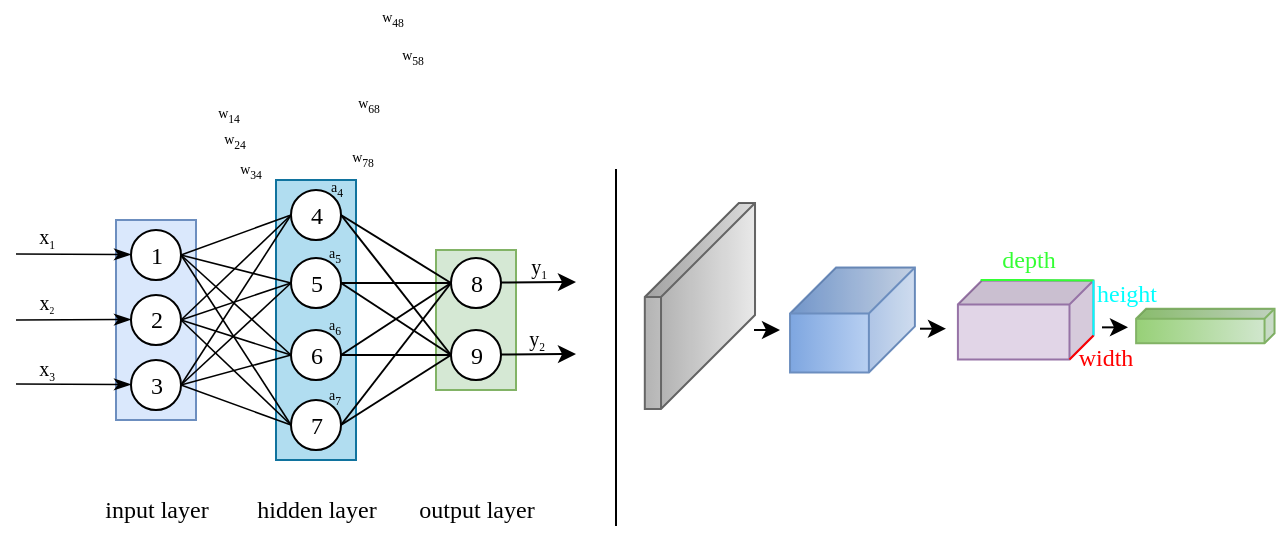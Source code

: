 <mxfile version="26.0.16">
  <diagram name="第 1 页" id="HcRTTimAbUEUHV0r35dK">
    <mxGraphModel dx="444" dy="1462" grid="1" gridSize="10" guides="1" tooltips="1" connect="1" arrows="1" fold="1" page="1" pageScale="1" pageWidth="827" pageHeight="1169" math="0" shadow="0">
      <root>
        <mxCell id="0" />
        <mxCell id="1" parent="0" />
        <mxCell id="nZi-JbzOEyZhrvatA6-u-1" value="" style="rounded=0;whiteSpace=wrap;html=1;fillColor=#dae8fc;strokeColor=#6c8ebf;fontFamily=Times New Roman;" parent="1" vertex="1">
          <mxGeometry x="120" y="40" width="40" height="100" as="geometry" />
        </mxCell>
        <mxCell id="nZi-JbzOEyZhrvatA6-u-2" value="" style="rounded=0;whiteSpace=wrap;html=1;fillColor=#b1ddf0;strokeColor=#10739e;fontFamily=Times New Roman;" parent="1" vertex="1">
          <mxGeometry x="200" y="20" width="40" height="140" as="geometry" />
        </mxCell>
        <mxCell id="nZi-JbzOEyZhrvatA6-u-3" value="" style="rounded=0;whiteSpace=wrap;html=1;fillColor=#d5e8d4;strokeColor=#82b366;fontFamily=Times New Roman;" parent="1" vertex="1">
          <mxGeometry x="280" y="55" width="40" height="70" as="geometry" />
        </mxCell>
        <mxCell id="nZi-JbzOEyZhrvatA6-u-18" style="rounded=0;orthogonalLoop=1;jettySize=auto;html=1;exitX=1;exitY=0.5;exitDx=0;exitDy=0;entryX=0;entryY=0.5;entryDx=0;entryDy=0;fontFamily=Times New Roman;endArrow=none;endFill=1;strokeWidth=0.8;startFill=0;" parent="1" source="nZi-JbzOEyZhrvatA6-u-4" target="nZi-JbzOEyZhrvatA6-u-7" edge="1">
          <mxGeometry relative="1" as="geometry" />
        </mxCell>
        <mxCell id="nZi-JbzOEyZhrvatA6-u-4" value="1" style="ellipse;whiteSpace=wrap;html=1;aspect=fixed;fontFamily=Times New Roman;" parent="1" vertex="1">
          <mxGeometry x="127.5" y="45" width="25" height="25" as="geometry" />
        </mxCell>
        <mxCell id="nZi-JbzOEyZhrvatA6-u-5" value="2" style="ellipse;whiteSpace=wrap;html=1;aspect=fixed;fontFamily=Times New Roman;" parent="1" vertex="1">
          <mxGeometry x="127.5" y="77.5" width="25" height="25" as="geometry" />
        </mxCell>
        <mxCell id="nZi-JbzOEyZhrvatA6-u-6" value="3" style="ellipse;whiteSpace=wrap;html=1;aspect=fixed;fontFamily=Times New Roman;" parent="1" vertex="1">
          <mxGeometry x="127.5" y="110" width="25" height="25" as="geometry" />
        </mxCell>
        <mxCell id="nZi-JbzOEyZhrvatA6-u-7" value="4" style="ellipse;whiteSpace=wrap;html=1;aspect=fixed;fontFamily=Times New Roman;" parent="1" vertex="1">
          <mxGeometry x="207.5" y="25" width="25" height="25" as="geometry" />
        </mxCell>
        <mxCell id="nZi-JbzOEyZhrvatA6-u-8" value="7" style="ellipse;whiteSpace=wrap;html=1;aspect=fixed;fontFamily=Times New Roman;" parent="1" vertex="1">
          <mxGeometry x="207.5" y="130" width="25" height="25" as="geometry" />
        </mxCell>
        <mxCell id="nZi-JbzOEyZhrvatA6-u-9" value="5" style="ellipse;whiteSpace=wrap;html=1;aspect=fixed;fontFamily=Times New Roman;" parent="1" vertex="1">
          <mxGeometry x="207.5" y="59" width="25" height="25" as="geometry" />
        </mxCell>
        <mxCell id="nZi-JbzOEyZhrvatA6-u-10" value="6" style="ellipse;whiteSpace=wrap;html=1;aspect=fixed;fontFamily=Times New Roman;" parent="1" vertex="1">
          <mxGeometry x="207.5" y="95" width="25" height="25" as="geometry" />
        </mxCell>
        <mxCell id="nZi-JbzOEyZhrvatA6-u-13" value="9" style="ellipse;whiteSpace=wrap;html=1;aspect=fixed;fontFamily=Times New Roman;" parent="1" vertex="1">
          <mxGeometry x="287.5" y="95" width="25" height="25" as="geometry" />
        </mxCell>
        <mxCell id="nZi-JbzOEyZhrvatA6-u-14" value="8" style="ellipse;whiteSpace=wrap;html=1;aspect=fixed;fontFamily=Times New Roman;" parent="1" vertex="1">
          <mxGeometry x="287.5" y="59" width="25" height="25" as="geometry" />
        </mxCell>
        <mxCell id="nZi-JbzOEyZhrvatA6-u-15" value="" style="endArrow=classicThin;html=1;rounded=0;fontFamily=Times New Roman;strokeWidth=0.8;endFill=1;" parent="1" edge="1">
          <mxGeometry width="50" height="50" relative="1" as="geometry">
            <mxPoint x="70" y="57" as="sourcePoint" />
            <mxPoint x="127.5" y="57.25" as="targetPoint" />
          </mxGeometry>
        </mxCell>
        <mxCell id="nZi-JbzOEyZhrvatA6-u-16" value="" style="endArrow=classicThin;html=1;rounded=0;fontFamily=Times New Roman;strokeWidth=0.8;endFill=1;" parent="1" edge="1">
          <mxGeometry width="50" height="50" relative="1" as="geometry">
            <mxPoint x="70" y="122" as="sourcePoint" />
            <mxPoint x="127.5" y="122.25" as="targetPoint" />
          </mxGeometry>
        </mxCell>
        <mxCell id="nZi-JbzOEyZhrvatA6-u-17" value="" style="endArrow=classicThin;html=1;rounded=0;fontFamily=Times New Roman;strokeWidth=0.8;endFill=1;" parent="1" edge="1">
          <mxGeometry width="50" height="50" relative="1" as="geometry">
            <mxPoint x="70" y="90" as="sourcePoint" />
            <mxPoint x="127.5" y="89.75" as="targetPoint" />
          </mxGeometry>
        </mxCell>
        <mxCell id="nZi-JbzOEyZhrvatA6-u-20" style="rounded=0;orthogonalLoop=1;jettySize=auto;html=1;exitX=1;exitY=0.5;exitDx=0;exitDy=0;entryX=0;entryY=0.5;entryDx=0;entryDy=0;fontFamily=Times New Roman;endArrow=none;endFill=1;strokeWidth=0.8;startFill=0;" parent="1" source="nZi-JbzOEyZhrvatA6-u-4" target="nZi-JbzOEyZhrvatA6-u-8" edge="1">
          <mxGeometry relative="1" as="geometry">
            <mxPoint x="163" y="68" as="sourcePoint" />
            <mxPoint x="218" y="48" as="targetPoint" />
          </mxGeometry>
        </mxCell>
        <mxCell id="nZi-JbzOEyZhrvatA6-u-21" style="rounded=0;orthogonalLoop=1;jettySize=auto;html=1;exitX=1;exitY=0.5;exitDx=0;exitDy=0;entryX=0;entryY=0.5;entryDx=0;entryDy=0;fontFamily=Times New Roman;endArrow=none;endFill=1;strokeWidth=0.8;startFill=0;" parent="1" source="nZi-JbzOEyZhrvatA6-u-4" target="nZi-JbzOEyZhrvatA6-u-10" edge="1">
          <mxGeometry relative="1" as="geometry">
            <mxPoint x="173" y="78" as="sourcePoint" />
            <mxPoint x="228" y="58" as="targetPoint" />
          </mxGeometry>
        </mxCell>
        <mxCell id="nZi-JbzOEyZhrvatA6-u-22" style="rounded=0;orthogonalLoop=1;jettySize=auto;html=1;exitX=1;exitY=0.5;exitDx=0;exitDy=0;entryX=0;entryY=0.5;entryDx=0;entryDy=0;fontFamily=Times New Roman;endArrow=none;endFill=1;strokeWidth=0.8;startFill=0;" parent="1" source="nZi-JbzOEyZhrvatA6-u-4" target="nZi-JbzOEyZhrvatA6-u-9" edge="1">
          <mxGeometry relative="1" as="geometry">
            <mxPoint x="183" y="88" as="sourcePoint" />
            <mxPoint x="238" y="68" as="targetPoint" />
          </mxGeometry>
        </mxCell>
        <mxCell id="nZi-JbzOEyZhrvatA6-u-23" style="rounded=0;orthogonalLoop=1;jettySize=auto;html=1;exitX=1;exitY=0.5;exitDx=0;exitDy=0;entryX=0;entryY=0.5;entryDx=0;entryDy=0;fontFamily=Times New Roman;endArrow=none;endFill=1;strokeWidth=0.8;startFill=0;" parent="1" source="nZi-JbzOEyZhrvatA6-u-5" target="nZi-JbzOEyZhrvatA6-u-8" edge="1">
          <mxGeometry relative="1" as="geometry">
            <mxPoint x="40" y="25" as="sourcePoint" />
            <mxPoint x="95" y="5" as="targetPoint" />
          </mxGeometry>
        </mxCell>
        <mxCell id="nZi-JbzOEyZhrvatA6-u-24" style="rounded=0;orthogonalLoop=1;jettySize=auto;html=1;exitX=1;exitY=0.5;exitDx=0;exitDy=0;entryX=0;entryY=0.5;entryDx=0;entryDy=0;fontFamily=Times New Roman;endArrow=none;endFill=1;strokeWidth=0.8;startFill=0;" parent="1" source="nZi-JbzOEyZhrvatA6-u-5" target="nZi-JbzOEyZhrvatA6-u-10" edge="1">
          <mxGeometry relative="1" as="geometry">
            <mxPoint x="50" y="35" as="sourcePoint" />
            <mxPoint x="105" y="15" as="targetPoint" />
          </mxGeometry>
        </mxCell>
        <mxCell id="nZi-JbzOEyZhrvatA6-u-25" style="rounded=0;orthogonalLoop=1;jettySize=auto;html=1;exitX=1;exitY=0.5;exitDx=0;exitDy=0;entryX=0;entryY=0.5;entryDx=0;entryDy=0;fontFamily=Times New Roman;endArrow=none;endFill=1;strokeWidth=0.8;startFill=0;" parent="1" source="nZi-JbzOEyZhrvatA6-u-5" target="nZi-JbzOEyZhrvatA6-u-9" edge="1">
          <mxGeometry relative="1" as="geometry">
            <mxPoint x="60" y="45" as="sourcePoint" />
            <mxPoint x="115" y="25" as="targetPoint" />
          </mxGeometry>
        </mxCell>
        <mxCell id="nZi-JbzOEyZhrvatA6-u-26" style="rounded=0;orthogonalLoop=1;jettySize=auto;html=1;exitX=1;exitY=0.5;exitDx=0;exitDy=0;entryX=0;entryY=0.5;entryDx=0;entryDy=0;fontFamily=Times New Roman;endArrow=none;endFill=1;strokeWidth=0.8;startFill=0;" parent="1" source="nZi-JbzOEyZhrvatA6-u-5" target="nZi-JbzOEyZhrvatA6-u-7" edge="1">
          <mxGeometry relative="1" as="geometry">
            <mxPoint x="70" y="55" as="sourcePoint" />
            <mxPoint x="125" y="35" as="targetPoint" />
          </mxGeometry>
        </mxCell>
        <mxCell id="nZi-JbzOEyZhrvatA6-u-27" style="rounded=0;orthogonalLoop=1;jettySize=auto;html=1;exitX=1;exitY=0.5;exitDx=0;exitDy=0;entryX=0;entryY=0.5;entryDx=0;entryDy=0;fontFamily=Times New Roman;endArrow=none;endFill=1;startFill=0;" parent="1" source="nZi-JbzOEyZhrvatA6-u-7" target="nZi-JbzOEyZhrvatA6-u-14" edge="1">
          <mxGeometry relative="1" as="geometry">
            <mxPoint x="60" y="10" as="sourcePoint" />
            <mxPoint x="115" y="-10" as="targetPoint" />
          </mxGeometry>
        </mxCell>
        <mxCell id="nZi-JbzOEyZhrvatA6-u-29" style="rounded=0;orthogonalLoop=1;jettySize=auto;html=1;exitX=1;exitY=0.5;exitDx=0;exitDy=0;entryX=0;entryY=0.5;entryDx=0;entryDy=0;fontFamily=Times New Roman;endArrow=none;endFill=1;startFill=0;" parent="1" source="nZi-JbzOEyZhrvatA6-u-9" target="nZi-JbzOEyZhrvatA6-u-14" edge="1">
          <mxGeometry relative="1" as="geometry">
            <mxPoint x="10" y="30" as="sourcePoint" />
            <mxPoint x="65" y="10" as="targetPoint" />
          </mxGeometry>
        </mxCell>
        <mxCell id="nZi-JbzOEyZhrvatA6-u-30" style="rounded=0;orthogonalLoop=1;jettySize=auto;html=1;exitX=1;exitY=0.5;exitDx=0;exitDy=0;entryX=0;entryY=0.5;entryDx=0;entryDy=0;fontFamily=Times New Roman;endArrow=none;endFill=1;startFill=0;" parent="1" source="nZi-JbzOEyZhrvatA6-u-10" target="nZi-JbzOEyZhrvatA6-u-14" edge="1">
          <mxGeometry relative="1" as="geometry">
            <mxPoint x="20" y="40" as="sourcePoint" />
            <mxPoint x="75" y="20" as="targetPoint" />
          </mxGeometry>
        </mxCell>
        <mxCell id="nZi-JbzOEyZhrvatA6-u-31" style="rounded=0;orthogonalLoop=1;jettySize=auto;html=1;exitX=1;exitY=0.5;exitDx=0;exitDy=0;entryX=0;entryY=0.5;entryDx=0;entryDy=0;fontFamily=Times New Roman;endArrow=none;endFill=1;startFill=0;" parent="1" source="nZi-JbzOEyZhrvatA6-u-8" target="nZi-JbzOEyZhrvatA6-u-14" edge="1">
          <mxGeometry relative="1" as="geometry">
            <mxPoint x="30" y="50" as="sourcePoint" />
            <mxPoint x="85" y="30" as="targetPoint" />
          </mxGeometry>
        </mxCell>
        <mxCell id="nZi-JbzOEyZhrvatA6-u-32" style="rounded=0;orthogonalLoop=1;jettySize=auto;html=1;exitX=1;exitY=0.5;exitDx=0;exitDy=0;entryX=0;entryY=0.5;entryDx=0;entryDy=0;fontFamily=Times New Roman;endArrow=none;endFill=1;strokeWidth=0.8;startFill=0;" parent="1" source="nZi-JbzOEyZhrvatA6-u-6" target="nZi-JbzOEyZhrvatA6-u-8" edge="1">
          <mxGeometry relative="1" as="geometry">
            <mxPoint x="70" y="20" as="sourcePoint" />
            <mxPoint x="125" as="targetPoint" />
          </mxGeometry>
        </mxCell>
        <mxCell id="nZi-JbzOEyZhrvatA6-u-33" style="rounded=0;orthogonalLoop=1;jettySize=auto;html=1;exitX=1;exitY=0.5;exitDx=0;exitDy=0;entryX=0;entryY=0.5;entryDx=0;entryDy=0;fontFamily=Times New Roman;endArrow=none;endFill=1;strokeWidth=0.8;startFill=0;" parent="1" source="nZi-JbzOEyZhrvatA6-u-6" target="nZi-JbzOEyZhrvatA6-u-10" edge="1">
          <mxGeometry relative="1" as="geometry">
            <mxPoint x="80" y="30" as="sourcePoint" />
            <mxPoint x="135" y="10" as="targetPoint" />
          </mxGeometry>
        </mxCell>
        <mxCell id="nZi-JbzOEyZhrvatA6-u-34" style="rounded=0;orthogonalLoop=1;jettySize=auto;html=1;exitX=1;exitY=0.5;exitDx=0;exitDy=0;entryX=0;entryY=0.5;entryDx=0;entryDy=0;fontFamily=Times New Roman;endArrow=none;endFill=1;strokeWidth=0.8;startFill=0;" parent="1" source="nZi-JbzOEyZhrvatA6-u-6" target="nZi-JbzOEyZhrvatA6-u-9" edge="1">
          <mxGeometry relative="1" as="geometry">
            <mxPoint x="90" y="40" as="sourcePoint" />
            <mxPoint x="145" y="20" as="targetPoint" />
          </mxGeometry>
        </mxCell>
        <mxCell id="nZi-JbzOEyZhrvatA6-u-35" style="rounded=0;orthogonalLoop=1;jettySize=auto;html=1;exitX=1;exitY=0.5;exitDx=0;exitDy=0;entryX=0;entryY=0.5;entryDx=0;entryDy=0;fontFamily=Times New Roman;endArrow=none;endFill=1;strokeWidth=0.8;startFill=0;" parent="1" source="nZi-JbzOEyZhrvatA6-u-6" target="nZi-JbzOEyZhrvatA6-u-7" edge="1">
          <mxGeometry relative="1" as="geometry">
            <mxPoint x="100" y="50" as="sourcePoint" />
            <mxPoint x="155" y="30" as="targetPoint" />
          </mxGeometry>
        </mxCell>
        <mxCell id="nZi-JbzOEyZhrvatA6-u-36" style="rounded=0;orthogonalLoop=1;jettySize=auto;html=1;exitX=1;exitY=0.5;exitDx=0;exitDy=0;entryX=0;entryY=0.5;entryDx=0;entryDy=0;fontFamily=Times New Roman;endArrow=none;endFill=1;startFill=0;" parent="1" source="nZi-JbzOEyZhrvatA6-u-8" target="nZi-JbzOEyZhrvatA6-u-13" edge="1">
          <mxGeometry relative="1" as="geometry">
            <mxPoint x="243" y="153" as="sourcePoint" />
            <mxPoint x="298" y="82" as="targetPoint" />
          </mxGeometry>
        </mxCell>
        <mxCell id="nZi-JbzOEyZhrvatA6-u-37" style="rounded=0;orthogonalLoop=1;jettySize=auto;html=1;exitX=1;exitY=0.5;exitDx=0;exitDy=0;entryX=0;entryY=0.5;entryDx=0;entryDy=0;fontFamily=Times New Roman;endArrow=none;endFill=1;startFill=0;" parent="1" source="nZi-JbzOEyZhrvatA6-u-10" target="nZi-JbzOEyZhrvatA6-u-13" edge="1">
          <mxGeometry relative="1" as="geometry">
            <mxPoint x="253" y="163" as="sourcePoint" />
            <mxPoint x="308" y="92" as="targetPoint" />
          </mxGeometry>
        </mxCell>
        <mxCell id="nZi-JbzOEyZhrvatA6-u-38" style="rounded=0;orthogonalLoop=1;jettySize=auto;html=1;exitX=1;exitY=0.5;exitDx=0;exitDy=0;entryX=0;entryY=0.5;entryDx=0;entryDy=0;fontFamily=Times New Roman;endArrow=none;endFill=1;startFill=0;" parent="1" source="nZi-JbzOEyZhrvatA6-u-9" target="nZi-JbzOEyZhrvatA6-u-13" edge="1">
          <mxGeometry relative="1" as="geometry">
            <mxPoint x="263" y="173" as="sourcePoint" />
            <mxPoint x="318" y="102" as="targetPoint" />
          </mxGeometry>
        </mxCell>
        <mxCell id="nZi-JbzOEyZhrvatA6-u-39" style="rounded=0;orthogonalLoop=1;jettySize=auto;html=1;entryX=0;entryY=0.5;entryDx=0;entryDy=0;exitX=1;exitY=0.5;exitDx=0;exitDy=0;fontFamily=Times New Roman;endArrow=none;endFill=1;startFill=0;" parent="1" source="nZi-JbzOEyZhrvatA6-u-7" target="nZi-JbzOEyZhrvatA6-u-13" edge="1">
          <mxGeometry relative="1" as="geometry">
            <mxPoint x="273" y="183" as="sourcePoint" />
            <mxPoint x="328" y="112" as="targetPoint" />
          </mxGeometry>
        </mxCell>
        <mxCell id="nZi-JbzOEyZhrvatA6-u-40" value="" style="endArrow=classic;html=1;rounded=0;fontFamily=Times New Roman;" parent="1" edge="1">
          <mxGeometry width="50" height="50" relative="1" as="geometry">
            <mxPoint x="312.5" y="71.22" as="sourcePoint" />
            <mxPoint x="350" y="71" as="targetPoint" />
          </mxGeometry>
        </mxCell>
        <mxCell id="nZi-JbzOEyZhrvatA6-u-41" value="" style="endArrow=classic;html=1;rounded=0;fontFamily=Times New Roman;" parent="1" edge="1">
          <mxGeometry width="50" height="50" relative="1" as="geometry">
            <mxPoint x="312.5" y="107.22" as="sourcePoint" />
            <mxPoint x="350" y="107" as="targetPoint" />
          </mxGeometry>
        </mxCell>
        <mxCell id="nZi-JbzOEyZhrvatA6-u-42" value="&lt;font&gt;input layer&lt;/font&gt;" style="text;html=1;align=center;verticalAlign=middle;resizable=0;points=[];autosize=1;labelBackgroundColor=default;fontColor=light-dark(#000000,#EDEDED);fontFamily=Times New Roman;" parent="1" vertex="1">
          <mxGeometry x="100" y="170" width="80" height="30" as="geometry" />
        </mxCell>
        <mxCell id="nZi-JbzOEyZhrvatA6-u-43" value="hidden layer" style="text;html=1;align=center;verticalAlign=middle;resizable=0;points=[];autosize=1;strokeColor=none;fillColor=none;fontColor=light-dark(#000000,#EDEDED);fontFamily=Times New Roman;" parent="1" vertex="1">
          <mxGeometry x="180" y="170" width="80" height="30" as="geometry" />
        </mxCell>
        <mxCell id="nZi-JbzOEyZhrvatA6-u-44" value="output layer" style="text;html=1;align=center;verticalAlign=middle;resizable=0;points=[];autosize=1;strokeColor=none;fillColor=none;fontColor=light-dark(#000000,#EDEDED);fontFamily=Times New Roman;" parent="1" vertex="1">
          <mxGeometry x="260" y="170" width="80" height="30" as="geometry" />
        </mxCell>
        <mxCell id="nZi-JbzOEyZhrvatA6-u-45" value="&lt;span style=&quot;font-size: 10px;&quot;&gt;x&lt;/span&gt;&lt;span style=&quot;font-size: 6.944px;&quot;&gt;&lt;sub&gt;1&lt;/sub&gt;&lt;/span&gt;" style="text;html=1;align=center;verticalAlign=middle;resizable=0;points=[];autosize=1;strokeColor=none;fillColor=none;fontFamily=Times New Roman;" parent="1" vertex="1">
          <mxGeometry x="70" y="33" width="30" height="30" as="geometry" />
        </mxCell>
        <mxCell id="nZi-JbzOEyZhrvatA6-u-46" value="&lt;span style=&quot;font-size: 10px;&quot;&gt;x&lt;/span&gt;&lt;span style=&quot;font-size: 5.787px;&quot;&gt;&lt;sub&gt;2&lt;/sub&gt;&lt;/span&gt;" style="text;html=1;align=center;verticalAlign=middle;resizable=0;points=[];autosize=1;strokeColor=none;fillColor=none;fontFamily=Times New Roman;" parent="1" vertex="1">
          <mxGeometry x="70" y="66" width="30" height="30" as="geometry" />
        </mxCell>
        <mxCell id="nZi-JbzOEyZhrvatA6-u-47" value="&lt;span style=&quot;font-size: 10px;&quot;&gt;x&lt;/span&gt;&lt;span style=&quot;font-size: 6.944px;&quot;&gt;&lt;sub&gt;3&lt;/sub&gt;&lt;/span&gt;" style="text;html=1;align=center;verticalAlign=middle;resizable=0;points=[];autosize=1;strokeColor=none;fillColor=none;fontFamily=Times New Roman;" parent="1" vertex="1">
          <mxGeometry x="70" y="99" width="30" height="30" as="geometry" />
        </mxCell>
        <mxCell id="nZi-JbzOEyZhrvatA6-u-50" value="&lt;span style=&quot;font-size: 10px;&quot;&gt;y&lt;/span&gt;&lt;span style=&quot;font-size: 6.944px;&quot;&gt;&lt;sub&gt;2&lt;/sub&gt;&lt;/span&gt;" style="text;html=1;align=center;verticalAlign=middle;resizable=0;points=[];autosize=1;strokeColor=none;fillColor=none;fontFamily=Times New Roman;" parent="1" vertex="1">
          <mxGeometry x="314.5" y="84" width="30" height="30" as="geometry" />
        </mxCell>
        <mxCell id="nZi-JbzOEyZhrvatA6-u-51" value="&lt;span style=&quot;font-size: 10px;&quot;&gt;y&lt;/span&gt;&lt;span style=&quot;font-size: 6.944px;&quot;&gt;&lt;sub&gt;1&lt;/sub&gt;&lt;/span&gt;" style="text;html=1;align=center;verticalAlign=middle;resizable=0;points=[];autosize=1;strokeColor=none;fillColor=none;fontFamily=Times New Roman;" parent="1" vertex="1">
          <mxGeometry x="315.5" y="48" width="30" height="30" as="geometry" />
        </mxCell>
        <mxCell id="nZi-JbzOEyZhrvatA6-u-53" value="&lt;span&gt;w&lt;/span&gt;&lt;span&gt;&lt;sub&gt;14&lt;/sub&gt;&lt;/span&gt;" style="text;html=1;align=center;verticalAlign=middle;resizable=0;points=[];autosize=1;strokeColor=none;fillColor=none;fontSize=7;fontFamily=Times New Roman;" parent="1" vertex="1">
          <mxGeometry x="161" y="-22.5" width="30" height="20" as="geometry" />
        </mxCell>
        <mxCell id="nZi-JbzOEyZhrvatA6-u-55" value="&lt;span&gt;w&lt;/span&gt;&lt;span&gt;&lt;sub&gt;24&lt;/sub&gt;&lt;/span&gt;" style="text;html=1;align=center;verticalAlign=middle;resizable=0;points=[];autosize=1;strokeColor=none;fillColor=none;fontSize=7;fontFamily=Times New Roman;" parent="1" vertex="1">
          <mxGeometry x="164" y="-9" width="30" height="20" as="geometry" />
        </mxCell>
        <mxCell id="nZi-JbzOEyZhrvatA6-u-57" value="&lt;span&gt;w&lt;/span&gt;&lt;span&gt;&lt;sub&gt;34&lt;/sub&gt;&lt;/span&gt;" style="text;html=1;align=center;verticalAlign=middle;resizable=0;points=[];autosize=1;strokeColor=none;fillColor=none;fontSize=7;fontFamily=Times New Roman;" parent="1" vertex="1">
          <mxGeometry x="172" y="6" width="30" height="20" as="geometry" />
        </mxCell>
        <mxCell id="nZi-JbzOEyZhrvatA6-u-63" value="&lt;span&gt;a&lt;/span&gt;&lt;span&gt;&lt;sub&gt;4&lt;/sub&gt;&lt;/span&gt;" style="text;html=1;align=center;verticalAlign=middle;resizable=0;points=[];autosize=1;strokeColor=none;fillColor=none;fontSize=7;fontFamily=Times New Roman;" parent="1" vertex="1">
          <mxGeometry x="215" y="14.5" width="30" height="20" as="geometry" />
        </mxCell>
        <mxCell id="nZi-JbzOEyZhrvatA6-u-64" value="&lt;span&gt;a&lt;/span&gt;&lt;span&gt;&lt;sub&gt;5&lt;/sub&gt;&lt;/span&gt;" style="text;html=1;align=center;verticalAlign=middle;resizable=0;points=[];autosize=1;strokeColor=none;fillColor=none;fontSize=7;fontFamily=Times New Roman;" parent="1" vertex="1">
          <mxGeometry x="214" y="48" width="30" height="20" as="geometry" />
        </mxCell>
        <mxCell id="nZi-JbzOEyZhrvatA6-u-65" value="&lt;span&gt;a&lt;/span&gt;&lt;span&gt;&lt;sub&gt;6&lt;/sub&gt;&lt;/span&gt;" style="text;html=1;align=center;verticalAlign=middle;resizable=0;points=[];autosize=1;strokeColor=none;fillColor=none;fontSize=7;fontFamily=Times New Roman;" parent="1" vertex="1">
          <mxGeometry x="214" y="84" width="30" height="20" as="geometry" />
        </mxCell>
        <mxCell id="nZi-JbzOEyZhrvatA6-u-66" value="&lt;span&gt;a&lt;/span&gt;&lt;span&gt;&lt;sub&gt;7&lt;/sub&gt;&lt;/span&gt;" style="text;html=1;align=center;verticalAlign=middle;resizable=0;points=[];autosize=1;strokeColor=none;fillColor=none;fontSize=7;fontFamily=Times New Roman;" parent="1" vertex="1">
          <mxGeometry x="214" y="119" width="30" height="20" as="geometry" />
        </mxCell>
        <mxCell id="nZi-JbzOEyZhrvatA6-u-67" value="" style="endArrow=none;html=1;rounded=0;" parent="1" edge="1">
          <mxGeometry width="50" height="50" relative="1" as="geometry">
            <mxPoint x="370" y="193" as="sourcePoint" />
            <mxPoint x="370" y="14.5" as="targetPoint" />
          </mxGeometry>
        </mxCell>
        <mxCell id="nZi-JbzOEyZhrvatA6-u-68" value="" style="shape=cube;whiteSpace=wrap;html=1;boundedLbl=1;backgroundOutline=1;darkOpacity=0.05;darkOpacity2=0.1;size=47;rotation=90;aspect=fixed;fillColor=#f5f5f5;gradientColor=#b3b3b3;strokeColor=#666666;" parent="1" vertex="1">
          <mxGeometry x="360.46" y="55.45" width="103" height="55.11" as="geometry" />
        </mxCell>
        <mxCell id="nZi-JbzOEyZhrvatA6-u-71" value="" style="shape=cube;whiteSpace=wrap;html=1;boundedLbl=1;backgroundOutline=1;darkOpacity=0.05;darkOpacity2=0.1;size=23;rotation=90;fillColor=#dae8fc;gradientColor=#7ea6e0;strokeColor=#6c8ebf;" parent="1" vertex="1">
          <mxGeometry x="462" y="58.78" width="52.47" height="62.43" as="geometry" />
        </mxCell>
        <mxCell id="nZi-JbzOEyZhrvatA6-u-74" value="" style="shape=cube;whiteSpace=wrap;html=1;boundedLbl=1;backgroundOutline=1;darkOpacity=0.05;darkOpacity2=0.1;size=12;rotation=90;fillColor=#e1d5e7;strokeColor=#9673a6;" parent="1" vertex="1">
          <mxGeometry x="555.08" y="56.11" width="39.54" height="67.79" as="geometry" />
        </mxCell>
        <mxCell id="nZi-JbzOEyZhrvatA6-u-75" value="" style="shape=cube;whiteSpace=wrap;html=1;boundedLbl=1;backgroundOutline=1;darkOpacity=0.05;darkOpacity2=0.1;size=5;rotation=90;fillColor=#d5e8d4;strokeColor=#82b366;gradientColor=#97d077;fontFamily=Times New Roman;" parent="1" vertex="1">
          <mxGeometry x="656" y="58.39" width="17.33" height="69.22" as="geometry" />
        </mxCell>
        <mxCell id="nZi-JbzOEyZhrvatA6-u-76" value="" style="endArrow=classic;html=1;rounded=0;targetPerimeterSpacing=0;" parent="1" edge="1">
          <mxGeometry width="50" height="50" relative="1" as="geometry">
            <mxPoint x="439" y="95.0" as="sourcePoint" />
            <mxPoint x="452" y="95.0" as="targetPoint" />
          </mxGeometry>
        </mxCell>
        <mxCell id="nZi-JbzOEyZhrvatA6-u-77" value="" style="endArrow=classic;html=1;rounded=0;targetPerimeterSpacing=0;" parent="1" edge="1">
          <mxGeometry width="50" height="50" relative="1" as="geometry">
            <mxPoint x="522" y="94.35" as="sourcePoint" />
            <mxPoint x="535" y="94.35" as="targetPoint" />
          </mxGeometry>
        </mxCell>
        <mxCell id="nZi-JbzOEyZhrvatA6-u-78" value="" style="endArrow=classic;html=1;rounded=0;targetPerimeterSpacing=0;fontFamily=Times New Roman;" parent="1" edge="1">
          <mxGeometry width="50" height="50" relative="1" as="geometry">
            <mxPoint x="613" y="93.68" as="sourcePoint" />
            <mxPoint x="626" y="93.68" as="targetPoint" />
          </mxGeometry>
        </mxCell>
        <mxCell id="nZi-JbzOEyZhrvatA6-u-79" value="depth" style="text;html=1;align=center;verticalAlign=middle;resizable=0;points=[];autosize=1;strokeColor=none;fillColor=none;fontFamily=Times New Roman;fontColor=#33FF33;" parent="1" vertex="1">
          <mxGeometry x="551" y="45" width="50" height="30" as="geometry" />
        </mxCell>
        <mxCell id="nZi-JbzOEyZhrvatA6-u-80" value="&lt;font style=&quot;color: rgb(0, 255, 255);&quot;&gt;height&lt;/font&gt;" style="text;html=1;align=center;verticalAlign=middle;resizable=0;points=[];autosize=1;strokeColor=none;fillColor=none;fontFamily=Times New Roman;" parent="1" vertex="1">
          <mxGeometry x="600" y="62" width="50" height="30" as="geometry" />
        </mxCell>
        <mxCell id="nZi-JbzOEyZhrvatA6-u-81" value="&lt;font style=&quot;color: rgb(255, 0, 0);&quot;&gt;&amp;nbsp;width&lt;/font&gt;" style="text;html=1;align=center;verticalAlign=middle;resizable=0;points=[];autosize=1;strokeColor=none;fillColor=none;fontFamily=Times New Roman;" parent="1" vertex="1">
          <mxGeometry x="587.62" y="94" width="50" height="30" as="geometry" />
        </mxCell>
        <mxCell id="nZi-JbzOEyZhrvatA6-u-82" value="" style="endArrow=none;rounded=0;exitX=0.026;exitY=0.832;exitDx=0;exitDy=0;exitPerimeter=0;entryX=0;entryY=0;entryDx=0;entryDy=0;entryPerimeter=0;fontColor=#33FF33;labelBackgroundColor=#33FF33;fillColor=#d5e8d4;gradientColor=#97d077;strokeColor=#33FF33;" parent="1" source="nZi-JbzOEyZhrvatA6-u-79" target="nZi-JbzOEyZhrvatA6-u-74" edge="1">
          <mxGeometry width="50" height="50" relative="1" as="geometry">
            <mxPoint x="520" y="230" as="sourcePoint" />
            <mxPoint x="580" y="71" as="targetPoint" />
          </mxGeometry>
        </mxCell>
        <mxCell id="nZi-JbzOEyZhrvatA6-u-83" value="" style="endArrow=none;html=1;rounded=0;entryX=0;entryY=0;entryDx=0;entryDy=0;entryPerimeter=0;exitX=0;exitY=0;exitDx=27.54;exitDy=0;exitPerimeter=0;strokeColor=#00FFFF;" parent="1" source="nZi-JbzOEyZhrvatA6-u-74" target="nZi-JbzOEyZhrvatA6-u-74" edge="1">
          <mxGeometry width="50" height="50" relative="1" as="geometry">
            <mxPoint x="620" y="80" as="sourcePoint" />
            <mxPoint x="619" y="80" as="targetPoint" />
          </mxGeometry>
        </mxCell>
        <mxCell id="nZi-JbzOEyZhrvatA6-u-84" value="" style="endArrow=none;html=1;rounded=0;entryX=0;entryY=0;entryDx=39.54;entryDy=12;entryPerimeter=0;exitX=0;exitY=0;exitDx=27.54;exitDy=0;exitPerimeter=0;strokeColor=#FF0000;" parent="1" source="nZi-JbzOEyZhrvatA6-u-74" target="nZi-JbzOEyZhrvatA6-u-74" edge="1">
          <mxGeometry width="50" height="50" relative="1" as="geometry">
            <mxPoint x="619" y="108" as="sourcePoint" />
            <mxPoint x="619" y="80" as="targetPoint" />
          </mxGeometry>
        </mxCell>
        <mxCell id="Lt3NM0zhYjdRPA9BS8uy-1" value="" style="group" vertex="1" connectable="0" parent="1">
          <mxGeometry x="228" y="-70" width="54.5" height="90" as="geometry" />
        </mxCell>
        <mxCell id="nZi-JbzOEyZhrvatA6-u-58" value="&lt;span&gt;w&lt;/span&gt;&lt;span&gt;&lt;sub&gt;48&lt;/sub&gt;&lt;/span&gt;" style="text;html=1;align=center;verticalAlign=middle;resizable=0;points=[];autosize=1;strokeColor=none;fillColor=none;fontSize=7;fontFamily=Times New Roman;" parent="Lt3NM0zhYjdRPA9BS8uy-1" vertex="1">
          <mxGeometry x="15" width="30" height="20" as="geometry" />
        </mxCell>
        <mxCell id="nZi-JbzOEyZhrvatA6-u-60" value="&lt;span&gt;w&lt;/span&gt;&lt;span&gt;&lt;sub&gt;58&lt;/sub&gt;&lt;/span&gt;" style="text;html=1;align=center;verticalAlign=middle;resizable=0;points=[];autosize=1;strokeColor=none;fillColor=none;fontSize=7;fontFamily=Times New Roman;" parent="Lt3NM0zhYjdRPA9BS8uy-1" vertex="1">
          <mxGeometry x="24.5" y="19" width="30" height="20" as="geometry" />
        </mxCell>
        <mxCell id="nZi-JbzOEyZhrvatA6-u-61" value="&lt;span&gt;w&lt;/span&gt;&lt;span&gt;&lt;sub&gt;68&lt;/sub&gt;&lt;/span&gt;" style="text;html=1;align=center;verticalAlign=middle;resizable=0;points=[];autosize=1;strokeColor=none;fillColor=none;fontSize=7;fontFamily=Times New Roman;" parent="Lt3NM0zhYjdRPA9BS8uy-1" vertex="1">
          <mxGeometry x="2.5" y="43" width="30" height="20" as="geometry" />
        </mxCell>
        <mxCell id="nZi-JbzOEyZhrvatA6-u-62" value="&lt;span&gt;w&lt;/span&gt;&lt;span&gt;&lt;sub&gt;78&lt;/sub&gt;&lt;/span&gt;" style="text;html=1;align=center;verticalAlign=middle;resizable=0;points=[];autosize=1;strokeColor=none;fillColor=none;fontSize=7;fontFamily=Times New Roman;" parent="Lt3NM0zhYjdRPA9BS8uy-1" vertex="1">
          <mxGeometry y="70" width="30" height="20" as="geometry" />
        </mxCell>
      </root>
    </mxGraphModel>
  </diagram>
</mxfile>
